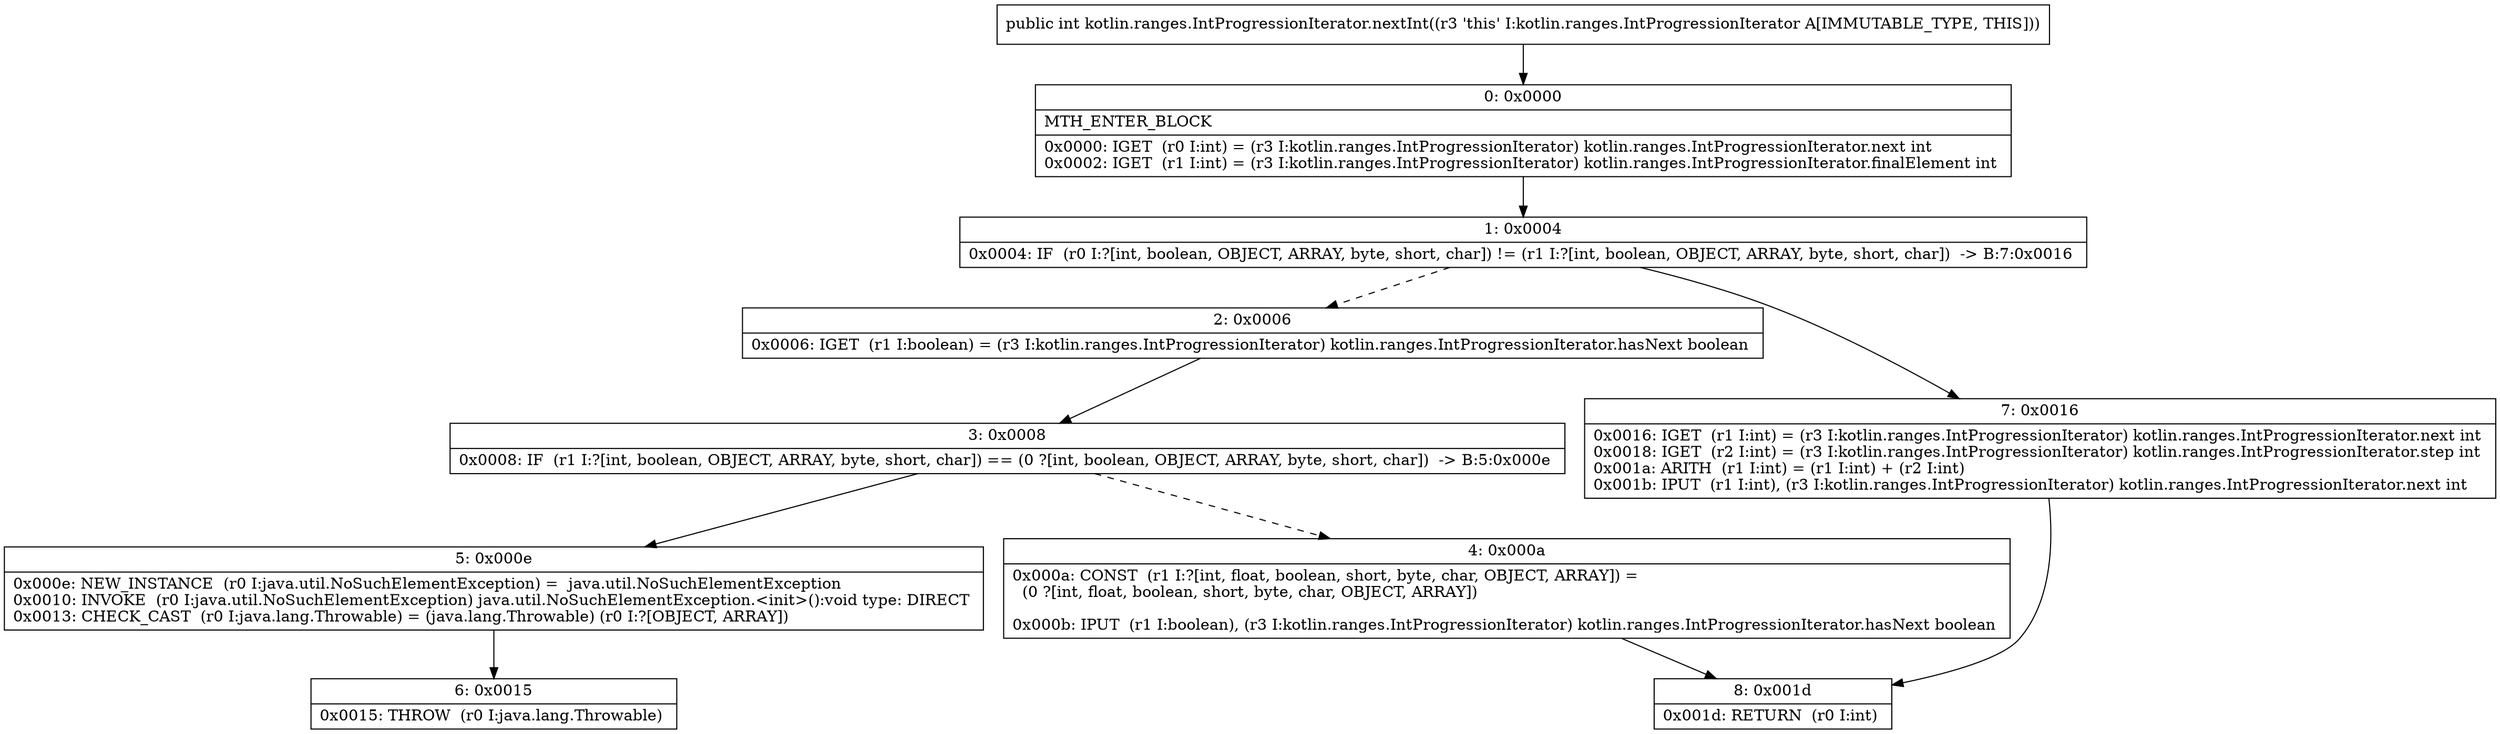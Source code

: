 digraph "CFG forkotlin.ranges.IntProgressionIterator.nextInt()I" {
Node_0 [shape=record,label="{0\:\ 0x0000|MTH_ENTER_BLOCK\l|0x0000: IGET  (r0 I:int) = (r3 I:kotlin.ranges.IntProgressionIterator) kotlin.ranges.IntProgressionIterator.next int \l0x0002: IGET  (r1 I:int) = (r3 I:kotlin.ranges.IntProgressionIterator) kotlin.ranges.IntProgressionIterator.finalElement int \l}"];
Node_1 [shape=record,label="{1\:\ 0x0004|0x0004: IF  (r0 I:?[int, boolean, OBJECT, ARRAY, byte, short, char]) != (r1 I:?[int, boolean, OBJECT, ARRAY, byte, short, char])  \-\> B:7:0x0016 \l}"];
Node_2 [shape=record,label="{2\:\ 0x0006|0x0006: IGET  (r1 I:boolean) = (r3 I:kotlin.ranges.IntProgressionIterator) kotlin.ranges.IntProgressionIterator.hasNext boolean \l}"];
Node_3 [shape=record,label="{3\:\ 0x0008|0x0008: IF  (r1 I:?[int, boolean, OBJECT, ARRAY, byte, short, char]) == (0 ?[int, boolean, OBJECT, ARRAY, byte, short, char])  \-\> B:5:0x000e \l}"];
Node_4 [shape=record,label="{4\:\ 0x000a|0x000a: CONST  (r1 I:?[int, float, boolean, short, byte, char, OBJECT, ARRAY]) = \l  (0 ?[int, float, boolean, short, byte, char, OBJECT, ARRAY])\l \l0x000b: IPUT  (r1 I:boolean), (r3 I:kotlin.ranges.IntProgressionIterator) kotlin.ranges.IntProgressionIterator.hasNext boolean \l}"];
Node_5 [shape=record,label="{5\:\ 0x000e|0x000e: NEW_INSTANCE  (r0 I:java.util.NoSuchElementException) =  java.util.NoSuchElementException \l0x0010: INVOKE  (r0 I:java.util.NoSuchElementException) java.util.NoSuchElementException.\<init\>():void type: DIRECT \l0x0013: CHECK_CAST  (r0 I:java.lang.Throwable) = (java.lang.Throwable) (r0 I:?[OBJECT, ARRAY]) \l}"];
Node_6 [shape=record,label="{6\:\ 0x0015|0x0015: THROW  (r0 I:java.lang.Throwable) \l}"];
Node_7 [shape=record,label="{7\:\ 0x0016|0x0016: IGET  (r1 I:int) = (r3 I:kotlin.ranges.IntProgressionIterator) kotlin.ranges.IntProgressionIterator.next int \l0x0018: IGET  (r2 I:int) = (r3 I:kotlin.ranges.IntProgressionIterator) kotlin.ranges.IntProgressionIterator.step int \l0x001a: ARITH  (r1 I:int) = (r1 I:int) + (r2 I:int) \l0x001b: IPUT  (r1 I:int), (r3 I:kotlin.ranges.IntProgressionIterator) kotlin.ranges.IntProgressionIterator.next int \l}"];
Node_8 [shape=record,label="{8\:\ 0x001d|0x001d: RETURN  (r0 I:int) \l}"];
MethodNode[shape=record,label="{public int kotlin.ranges.IntProgressionIterator.nextInt((r3 'this' I:kotlin.ranges.IntProgressionIterator A[IMMUTABLE_TYPE, THIS])) }"];
MethodNode -> Node_0;
Node_0 -> Node_1;
Node_1 -> Node_2[style=dashed];
Node_1 -> Node_7;
Node_2 -> Node_3;
Node_3 -> Node_4[style=dashed];
Node_3 -> Node_5;
Node_4 -> Node_8;
Node_5 -> Node_6;
Node_7 -> Node_8;
}

